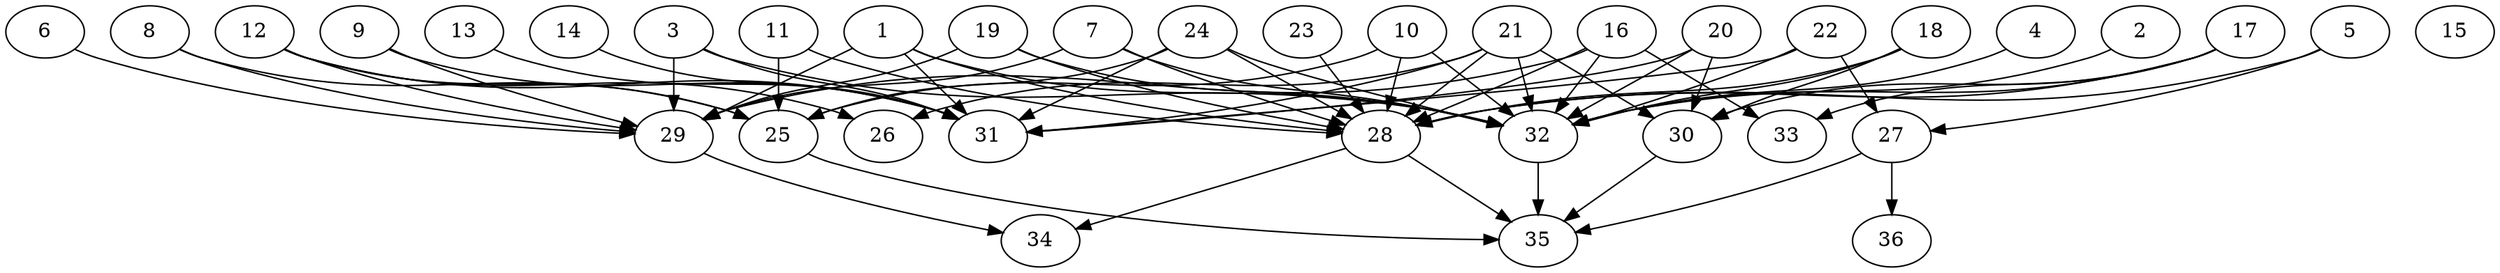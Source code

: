 // DAG (tier=3-complex, mode=data, n=36, ccr=0.547, fat=0.756, density=0.676, regular=0.321, jump=0.285, mindata=4194304, maxdata=33554432)
// DAG automatically generated by daggen at Sun Aug 24 16:33:35 2025
// /home/ermia/Project/Environments/daggen/bin/daggen --dot --ccr 0.547 --fat 0.756 --regular 0.321 --density 0.676 --jump 0.285 --mindata 4194304 --maxdata 33554432 -n 36 
digraph G {
  1 [size="6328437276063673344", alpha="0.15", expect_size="3164218638031836672"]
  1 -> 28 [size ="6909612523520000"]
  1 -> 29 [size ="6909612523520000"]
  1 -> 31 [size ="6909612523520000"]
  1 -> 32 [size ="6909612523520000"]
  2 [size="2106549646364677632", alpha="0.19", expect_size="1053274823182338816"]
  2 -> 32 [size ="730375638745088"]
  3 [size="604257747626213888", alpha="0.09", expect_size="302128873813106944"]
  3 -> 29 [size ="490793974366208"]
  3 -> 31 [size ="490793974366208"]
  3 -> 32 [size ="490793974366208"]
  4 [size="9887208779194302464000", alpha="0.06", expect_size="4943604389597151232000"]
  4 -> 32 [size ="3685296688332800"]
  5 [size="14142262378138964066304", alpha="0.10", expect_size="7071131189069482033152"]
  5 -> 27 [size ="4678456335925248"]
  5 -> 28 [size ="4678456335925248"]
  6 [size="468819079457303360", alpha="0.18", expect_size="234409539728651680"]
  6 -> 29 [size ="7834747816378368"]
  7 [size="2293216892153388597248", alpha="0.16", expect_size="1146608446076694298624"]
  7 -> 28 [size ="1391190943465472"]
  7 -> 29 [size ="1391190943465472"]
  7 -> 32 [size ="1391190943465472"]
  8 [size="5647358134498958336", alpha="0.08", expect_size="2823679067249479168"]
  8 -> 25 [size ="3386384278618112"]
  8 -> 29 [size ="3386384278618112"]
  9 [size="12940217106794379476992", alpha="0.17", expect_size="6470108553397189738496"]
  9 -> 29 [size ="4409449389228032"]
  9 -> 31 [size ="4409449389228032"]
  10 [size="265608844489678528", alpha="0.20", expect_size="132804422244839264"]
  10 -> 25 [size ="6934191153348608"]
  10 -> 28 [size ="6934191153348608"]
  10 -> 32 [size ="6934191153348608"]
  11 [size="7096116791060204544", alpha="0.09", expect_size="3548058395530102272"]
  11 -> 25 [size ="7190725548572672"]
  11 -> 28 [size ="7190725548572672"]
  12 [size="2322514614750652928", alpha="0.07", expect_size="1161257307375326464"]
  12 -> 25 [size ="4335142764019712"]
  12 -> 26 [size ="4335142764019712"]
  12 -> 29 [size ="4335142764019712"]
  12 -> 31 [size ="4335142764019712"]
  13 [size="4313274808178226688", alpha="0.09", expect_size="2156637404089113344"]
  13 -> 31 [size ="2929648732209152"]
  14 [size="800608964921725312", alpha="0.13", expect_size="400304482460862656"]
  14 -> 31 [size ="1517520158720000"]
  15 [size="8939296442903725056", alpha="0.04", expect_size="4469648221451862528"]
  16 [size="254543093585890246656", alpha="0.15", expect_size="127271546792945123328"]
  16 -> 28 [size ="321314900410368"]
  16 -> 29 [size ="321314900410368"]
  16 -> 32 [size ="321314900410368"]
  16 -> 33 [size ="321314900410368"]
  17 [size="23546155174214400", alpha="0.19", expect_size="11773077587107200"]
  17 -> 28 [size ="444582802227200"]
  17 -> 30 [size ="444582802227200"]
  17 -> 32 [size ="444582802227200"]
  17 -> 33 [size ="444582802227200"]
  18 [size="2921165244086616064000", alpha="0.04", expect_size="1460582622043308032000"]
  18 -> 28 [size ="1634785348812800"]
  18 -> 30 [size ="1634785348812800"]
  18 -> 32 [size ="1634785348812800"]
  19 [size="9932562877376062554112", alpha="0.05", expect_size="4966281438688031277056"]
  19 -> 28 [size ="3696558092582912"]
  19 -> 29 [size ="3696558092582912"]
  19 -> 32 [size ="3696558092582912"]
  20 [size="4011279208957147648", alpha="0.19", expect_size="2005639604478573824"]
  20 -> 30 [size ="2402963947520000"]
  20 -> 31 [size ="2402963947520000"]
  20 -> 32 [size ="2402963947520000"]
  21 [size="26887146399897678249984", alpha="0.04", expect_size="13443573199948839124992"]
  21 -> 26 [size ="7179923135397888"]
  21 -> 28 [size ="7179923135397888"]
  21 -> 30 [size ="7179923135397888"]
  21 -> 31 [size ="7179923135397888"]
  21 -> 32 [size ="7179923135397888"]
  22 [size="121548395407813280", alpha="0.02", expect_size="60774197703906640"]
  22 -> 27 [size ="2444027324530688"]
  22 -> 31 [size ="2444027324530688"]
  22 -> 32 [size ="2444027324530688"]
  23 [size="1733624539631900160", alpha="0.08", expect_size="866812269815950080"]
  23 -> 28 [size ="1662775122198528"]
  24 [size="156422533986827232", alpha="0.12", expect_size="78211266993413616"]
  24 -> 25 [size ="2568717607108608"]
  24 -> 28 [size ="2568717607108608"]
  24 -> 31 [size ="2568717607108608"]
  24 -> 32 [size ="2568717607108608"]
  25 [size="17860729989338908065792", alpha="0.02", expect_size="8930364994669454032896"]
  25 -> 35 [size ="5466249580511232"]
  26 [size="351814477512563490816", alpha="0.14", expect_size="175907238756281745408"]
  27 [size="28638775083020213813248", alpha="0.07", expect_size="14319387541510106906624"]
  27 -> 35 [size ="7488467445481472"]
  27 -> 36 [size ="7488467445481472"]
  28 [size="95654562013085568", alpha="0.07", expect_size="47827281006542784"]
  28 -> 34 [size ="2672200339423232"]
  28 -> 35 [size ="2672200339423232"]
  29 [size="17189607331876749312", alpha="0.07", expect_size="8594803665938374656"]
  29 -> 34 [size ="7400503830904832"]
  30 [size="3365015297360619008", alpha="0.16", expect_size="1682507648680309504"]
  30 -> 35 [size ="2315744234700800"]
  31 [size="12417438948388824416256", alpha="0.02", expect_size="6208719474194412208128"]
  32 [size="15873869735317909536768", alpha="0.09", expect_size="7936934867658954768384"]
  32 -> 35 [size ="5052952259592192"]
  33 [size="269894733663876153344", alpha="0.03", expect_size="134947366831938076672"]
  34 [size="307669187514375040", alpha="0.13", expect_size="153834593757187520"]
  35 [size="26190198489574564429824", alpha="0.07", expect_size="13095099244787282214912"]
  36 [size="30845906116381040", alpha="0.04", expect_size="15422953058190520"]
}